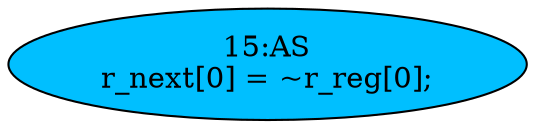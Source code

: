 strict digraph "" {
	node [label="\N"];
	"15:AS"	[ast="<pyverilog.vparser.ast.Assign object at 0x7f7f4f2ee290>",
		def_var="['r_next']",
		fillcolor=deepskyblue,
		label="15:AS
r_next[0] = ~r_reg[0];",
		statements="[]",
		style=filled,
		typ=Assign,
		use_var="['r_reg']"];
}
